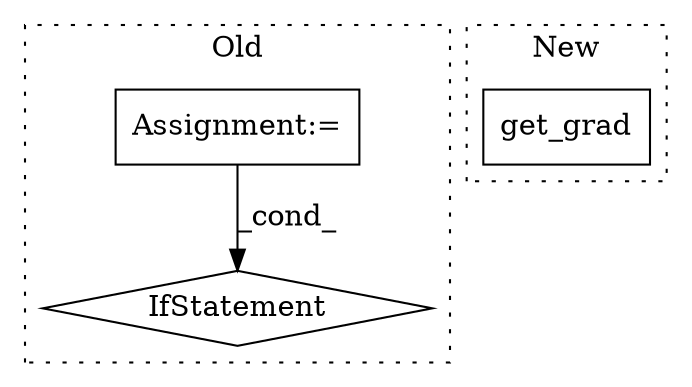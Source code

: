 digraph G {
subgraph cluster0 {
1 [label="IfStatement" a="25" s="11895" l="3" shape="diamond"];
3 [label="Assignment:=" a="7" s="11744,11857" l="68,2" shape="box"];
label = "Old";
style="dotted";
}
subgraph cluster1 {
2 [label="get_grad" a="32" s="11478,11491" l="9,1" shape="box"];
label = "New";
style="dotted";
}
3 -> 1 [label="_cond_"];
}